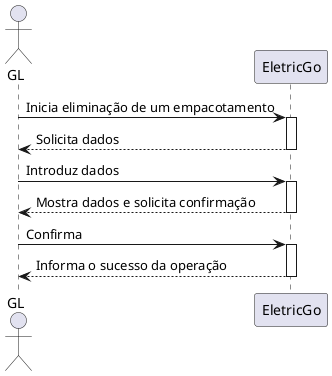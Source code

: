 @startuml
actor GL
GL -> EletricGo: Inicia eliminação de um empacotamento
activate EletricGo
EletricGo --> GL : Solicita dados
deactivate

GL -> EletricGo: Introduz dados
activate EletricGo
EletricGo --> GL : Mostra dados e solicita confirmação
deactivate

GL -> EletricGo: Confirma
activate EletricGo
EletricGo --> GL : Informa o sucesso da operação
deactivate EletricGo
@enduml